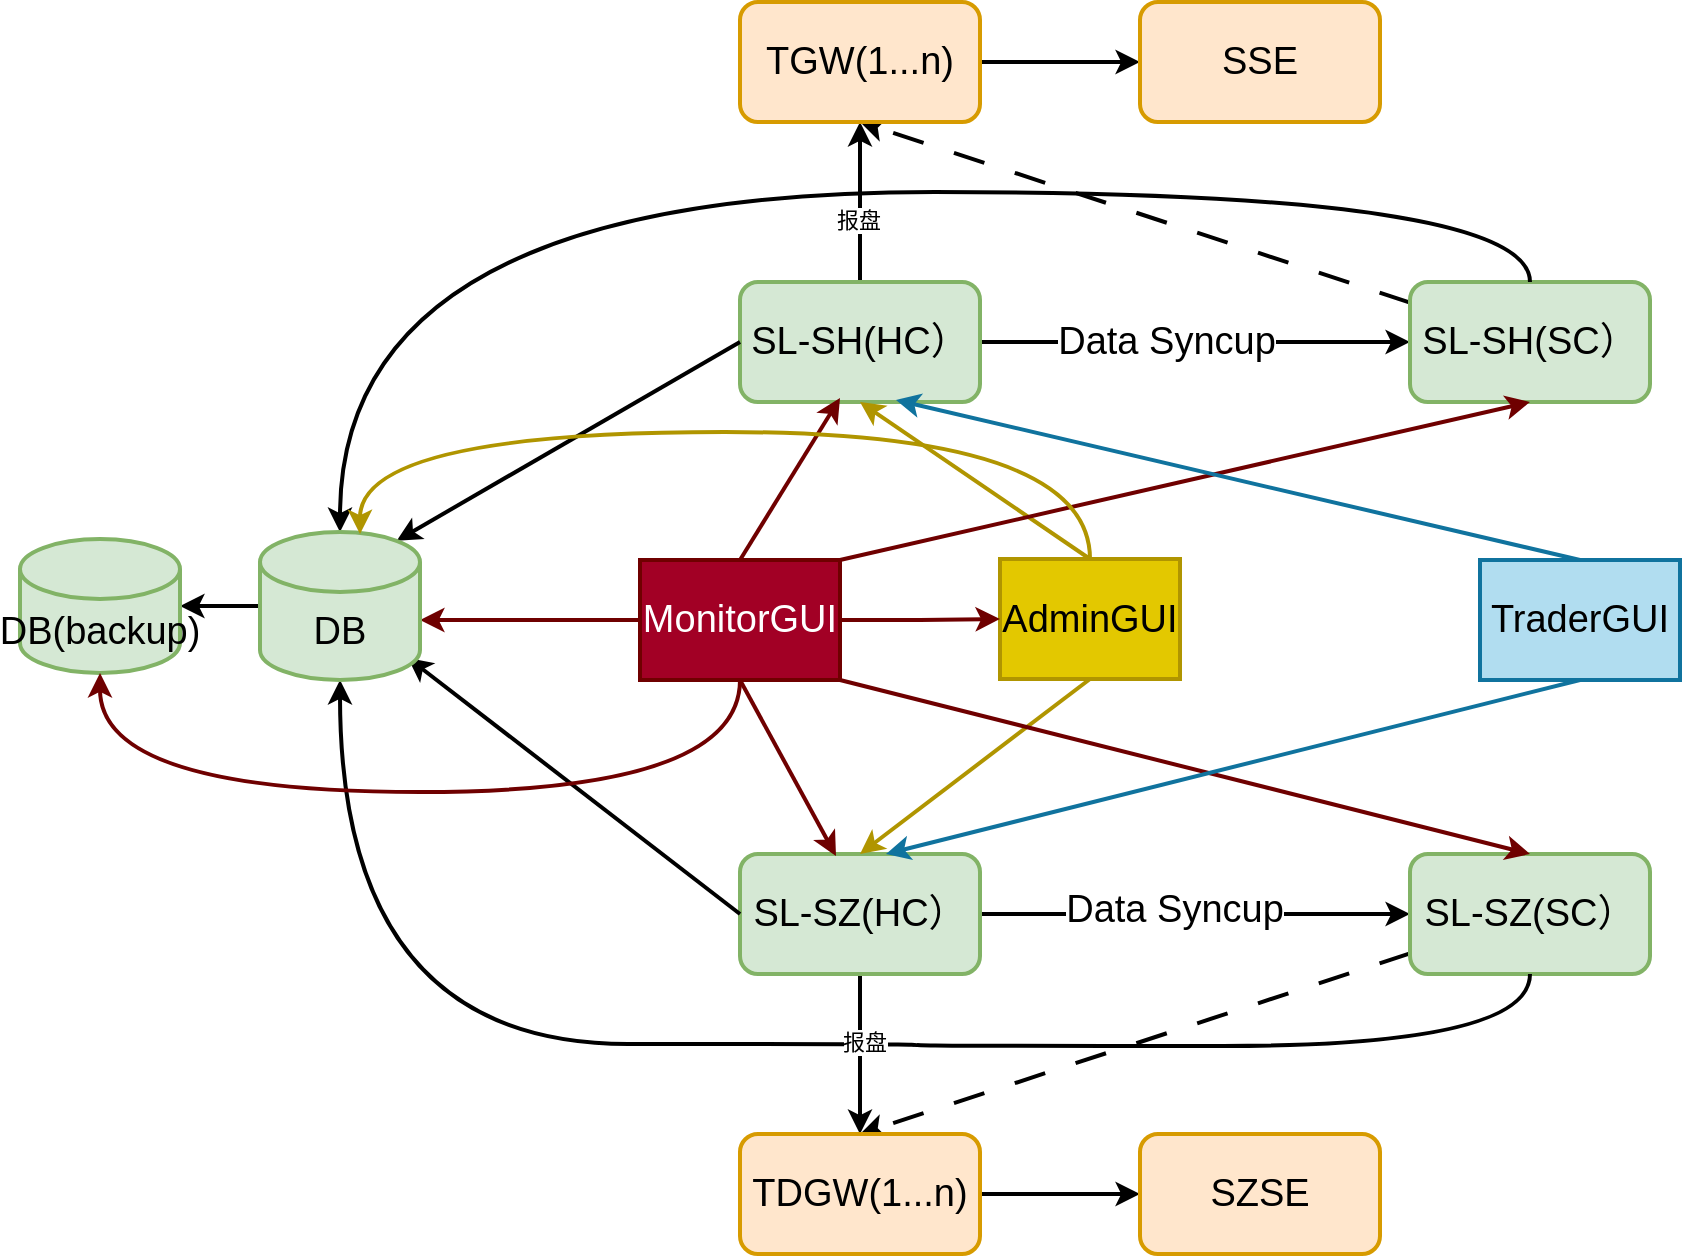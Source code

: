 <mxfile version="27.0.8">
  <diagram name="第 1 页" id="VLdYySuV63HT6oiFDr6q">
    <mxGraphModel dx="2179" dy="740" grid="1" gridSize="10" guides="1" tooltips="1" connect="1" arrows="1" fold="1" page="1" pageScale="1" pageWidth="827" pageHeight="1169" math="0" shadow="0">
      <root>
        <mxCell id="0" />
        <mxCell id="1" parent="0" />
        <mxCell id="ZEnxgTMkqMP-iI-oMMKd-3" value="" style="edgeStyle=orthogonalEdgeStyle;rounded=0;orthogonalLoop=1;jettySize=auto;html=1;strokeWidth=2;fontSize=19;" edge="1" parent="1" source="ZEnxgTMkqMP-iI-oMMKd-1" target="ZEnxgTMkqMP-iI-oMMKd-2">
          <mxGeometry relative="1" as="geometry" />
        </mxCell>
        <mxCell id="ZEnxgTMkqMP-iI-oMMKd-44" value="Data Syncup" style="edgeLabel;html=1;align=center;verticalAlign=middle;resizable=0;points=[];fontSize=19;" vertex="1" connectable="0" parent="ZEnxgTMkqMP-iI-oMMKd-3">
          <mxGeometry x="-0.135" relative="1" as="geometry">
            <mxPoint as="offset" />
          </mxGeometry>
        </mxCell>
        <mxCell id="ZEnxgTMkqMP-iI-oMMKd-39" value="" style="edgeStyle=orthogonalEdgeStyle;rounded=0;orthogonalLoop=1;jettySize=auto;html=1;strokeWidth=2;fontSize=19;" edge="1" parent="1" source="ZEnxgTMkqMP-iI-oMMKd-1" target="ZEnxgTMkqMP-iI-oMMKd-38">
          <mxGeometry relative="1" as="geometry" />
        </mxCell>
        <mxCell id="ZEnxgTMkqMP-iI-oMMKd-48" value="报盘" style="edgeLabel;html=1;align=center;verticalAlign=middle;resizable=0;points=[];" vertex="1" connectable="0" parent="ZEnxgTMkqMP-iI-oMMKd-39">
          <mxGeometry x="-0.225" y="1" relative="1" as="geometry">
            <mxPoint as="offset" />
          </mxGeometry>
        </mxCell>
        <mxCell id="ZEnxgTMkqMP-iI-oMMKd-1" value="SL-SH(HC）" style="rounded=1;whiteSpace=wrap;html=1;strokeWidth=2;fontSize=19;fillColor=#d5e8d4;strokeColor=#82b366;" vertex="1" parent="1">
          <mxGeometry x="230" y="185" width="120" height="60" as="geometry" />
        </mxCell>
        <mxCell id="ZEnxgTMkqMP-iI-oMMKd-46" style="rounded=0;orthogonalLoop=1;jettySize=auto;html=1;entryX=0.5;entryY=1;entryDx=0;entryDy=0;strokeWidth=2;dashed=1;dashPattern=8 8;" edge="1" parent="1" source="ZEnxgTMkqMP-iI-oMMKd-2" target="ZEnxgTMkqMP-iI-oMMKd-38">
          <mxGeometry relative="1" as="geometry" />
        </mxCell>
        <mxCell id="ZEnxgTMkqMP-iI-oMMKd-2" value="SL-SH(SC）" style="rounded=1;whiteSpace=wrap;html=1;strokeWidth=2;fontSize=19;fillColor=#d5e8d4;strokeColor=#82b366;" vertex="1" parent="1">
          <mxGeometry x="565" y="185" width="120" height="60" as="geometry" />
        </mxCell>
        <mxCell id="ZEnxgTMkqMP-iI-oMMKd-34" style="edgeStyle=orthogonalEdgeStyle;rounded=0;orthogonalLoop=1;jettySize=auto;html=1;entryX=0;entryY=0.5;entryDx=0;entryDy=0;strokeWidth=2;fontSize=19;" edge="1" parent="1" source="ZEnxgTMkqMP-iI-oMMKd-4" target="ZEnxgTMkqMP-iI-oMMKd-6">
          <mxGeometry relative="1" as="geometry" />
        </mxCell>
        <mxCell id="ZEnxgTMkqMP-iI-oMMKd-45" value="Data Syncup" style="edgeLabel;html=1;align=center;verticalAlign=middle;resizable=0;points=[];fontSize=19;" vertex="1" connectable="0" parent="ZEnxgTMkqMP-iI-oMMKd-34">
          <mxGeometry x="-0.098" y="4" relative="1" as="geometry">
            <mxPoint y="2" as="offset" />
          </mxGeometry>
        </mxCell>
        <mxCell id="ZEnxgTMkqMP-iI-oMMKd-37" value="" style="edgeStyle=orthogonalEdgeStyle;rounded=0;orthogonalLoop=1;jettySize=auto;html=1;strokeWidth=2;fontSize=19;" edge="1" parent="1" source="ZEnxgTMkqMP-iI-oMMKd-4" target="ZEnxgTMkqMP-iI-oMMKd-36">
          <mxGeometry relative="1" as="geometry" />
        </mxCell>
        <mxCell id="ZEnxgTMkqMP-iI-oMMKd-4" value="SL-SZ(HC）" style="rounded=1;whiteSpace=wrap;html=1;strokeWidth=2;fontSize=19;fillColor=#d5e8d4;strokeColor=#82b366;" vertex="1" parent="1">
          <mxGeometry x="230" y="471" width="120" height="60" as="geometry" />
        </mxCell>
        <mxCell id="ZEnxgTMkqMP-iI-oMMKd-47" style="rounded=0;orthogonalLoop=1;jettySize=auto;html=1;entryX=0.5;entryY=0;entryDx=0;entryDy=0;strokeWidth=2;dashed=1;dashPattern=8 8;" edge="1" parent="1" source="ZEnxgTMkqMP-iI-oMMKd-6" target="ZEnxgTMkqMP-iI-oMMKd-36">
          <mxGeometry relative="1" as="geometry" />
        </mxCell>
        <mxCell id="ZEnxgTMkqMP-iI-oMMKd-6" value="SL-SZ(SC）" style="rounded=1;whiteSpace=wrap;html=1;strokeWidth=2;fontSize=19;fillColor=#d5e8d4;strokeColor=#82b366;" vertex="1" parent="1">
          <mxGeometry x="565" y="471" width="120" height="60" as="geometry" />
        </mxCell>
        <mxCell id="ZEnxgTMkqMP-iI-oMMKd-20" style="rounded=0;orthogonalLoop=1;jettySize=auto;html=1;exitX=0.5;exitY=0;exitDx=0;exitDy=0;entryX=0.5;entryY=1;entryDx=0;entryDy=0;strokeWidth=2;fontSize=19;fillColor=#e3c800;strokeColor=#B09500;" edge="1" parent="1" source="ZEnxgTMkqMP-iI-oMMKd-8" target="ZEnxgTMkqMP-iI-oMMKd-1">
          <mxGeometry relative="1" as="geometry" />
        </mxCell>
        <mxCell id="ZEnxgTMkqMP-iI-oMMKd-21" style="rounded=0;orthogonalLoop=1;jettySize=auto;html=1;exitX=0.5;exitY=1;exitDx=0;exitDy=0;entryX=0.5;entryY=0;entryDx=0;entryDy=0;strokeWidth=2;fontSize=19;fillColor=#e3c800;strokeColor=#B09500;" edge="1" parent="1" source="ZEnxgTMkqMP-iI-oMMKd-8" target="ZEnxgTMkqMP-iI-oMMKd-4">
          <mxGeometry relative="1" as="geometry" />
        </mxCell>
        <mxCell id="ZEnxgTMkqMP-iI-oMMKd-8" value="AdminGUI" style="rounded=0;whiteSpace=wrap;html=1;strokeWidth=2;fontSize=19;fillColor=#e3c800;strokeColor=#B09500;fontColor=#000000;" vertex="1" parent="1">
          <mxGeometry x="360" y="323.5" width="90" height="60" as="geometry" />
        </mxCell>
        <mxCell id="ZEnxgTMkqMP-iI-oMMKd-9" value="TraderGUI" style="rounded=0;whiteSpace=wrap;html=1;strokeWidth=2;fontSize=19;fillColor=#b1ddf0;strokeColor=#10739e;" vertex="1" parent="1">
          <mxGeometry x="600" y="324" width="100" height="60" as="geometry" />
        </mxCell>
        <mxCell id="ZEnxgTMkqMP-iI-oMMKd-28" style="edgeStyle=orthogonalEdgeStyle;rounded=0;orthogonalLoop=1;jettySize=auto;html=1;entryX=1;entryY=0.595;entryDx=0;entryDy=0;entryPerimeter=0;strokeWidth=2;fontSize=19;fillColor=#a20025;strokeColor=#6F0000;" edge="1" parent="1" source="ZEnxgTMkqMP-iI-oMMKd-11" target="ZEnxgTMkqMP-iI-oMMKd-13">
          <mxGeometry relative="1" as="geometry">
            <mxPoint x="80" y="354" as="targetPoint" />
          </mxGeometry>
        </mxCell>
        <mxCell id="ZEnxgTMkqMP-iI-oMMKd-30" style="rounded=0;orthogonalLoop=1;jettySize=auto;html=1;entryX=0.5;entryY=1;entryDx=0;entryDy=0;exitX=1;exitY=0;exitDx=0;exitDy=0;strokeWidth=2;fontSize=19;fillColor=#a20025;strokeColor=#6F0000;" edge="1" parent="1" source="ZEnxgTMkqMP-iI-oMMKd-11" target="ZEnxgTMkqMP-iI-oMMKd-2">
          <mxGeometry relative="1" as="geometry">
            <mxPoint x="610" y="250" as="targetPoint" />
          </mxGeometry>
        </mxCell>
        <mxCell id="ZEnxgTMkqMP-iI-oMMKd-31" style="rounded=0;orthogonalLoop=1;jettySize=auto;html=1;exitX=1;exitY=1;exitDx=0;exitDy=0;entryX=0.5;entryY=0;entryDx=0;entryDy=0;strokeWidth=2;fontSize=19;fillColor=#a20025;strokeColor=#6F0000;" edge="1" parent="1" source="ZEnxgTMkqMP-iI-oMMKd-11" target="ZEnxgTMkqMP-iI-oMMKd-6">
          <mxGeometry relative="1" as="geometry" />
        </mxCell>
        <mxCell id="ZEnxgTMkqMP-iI-oMMKd-32" style="edgeStyle=orthogonalEdgeStyle;rounded=0;orthogonalLoop=1;jettySize=auto;html=1;exitX=1;exitY=0.5;exitDx=0;exitDy=0;entryX=0;entryY=0.5;entryDx=0;entryDy=0;strokeWidth=2;fontSize=19;fillColor=#a20025;strokeColor=#6F0000;" edge="1" parent="1" source="ZEnxgTMkqMP-iI-oMMKd-11" target="ZEnxgTMkqMP-iI-oMMKd-8">
          <mxGeometry relative="1" as="geometry" />
        </mxCell>
        <mxCell id="ZEnxgTMkqMP-iI-oMMKd-11" value="MonitorGUI" style="rounded=0;whiteSpace=wrap;html=1;strokeWidth=2;fontSize=19;fillColor=#a20025;strokeColor=#6F0000;fontColor=#ffffff;" vertex="1" parent="1">
          <mxGeometry x="180" y="324" width="100" height="60" as="geometry" />
        </mxCell>
        <mxCell id="ZEnxgTMkqMP-iI-oMMKd-15" value="" style="edgeStyle=orthogonalEdgeStyle;rounded=0;orthogonalLoop=1;jettySize=auto;html=1;strokeWidth=2;fontSize=19;" edge="1" parent="1" source="ZEnxgTMkqMP-iI-oMMKd-13" target="ZEnxgTMkqMP-iI-oMMKd-14">
          <mxGeometry relative="1" as="geometry" />
        </mxCell>
        <mxCell id="ZEnxgTMkqMP-iI-oMMKd-16" style="rounded=0;orthogonalLoop=1;jettySize=auto;html=1;entryX=0;entryY=0.5;entryDx=0;entryDy=0;exitX=0.925;exitY=0.851;exitDx=0;exitDy=0;exitPerimeter=0;strokeWidth=2;fontSize=19;endArrow=none;startFill=1;startArrow=classic;" edge="1" parent="1" source="ZEnxgTMkqMP-iI-oMMKd-13" target="ZEnxgTMkqMP-iI-oMMKd-4">
          <mxGeometry relative="1" as="geometry" />
        </mxCell>
        <mxCell id="ZEnxgTMkqMP-iI-oMMKd-17" style="edgeStyle=orthogonalEdgeStyle;rounded=0;orthogonalLoop=1;jettySize=auto;html=1;entryX=0.5;entryY=1;entryDx=0;entryDy=0;curved=1;exitX=0.5;exitY=1;exitDx=0;exitDy=0;exitPerimeter=0;strokeWidth=2;fontSize=19;endArrow=none;startFill=1;startArrow=classic;" edge="1" parent="1" source="ZEnxgTMkqMP-iI-oMMKd-13" target="ZEnxgTMkqMP-iI-oMMKd-6">
          <mxGeometry relative="1" as="geometry">
            <mxPoint x="30" y="400" as="sourcePoint" />
            <mxPoint x="625" y="547" as="targetPoint" />
            <Array as="points">
              <mxPoint x="30" y="566" />
              <mxPoint x="318" y="566" />
              <mxPoint x="318" y="567" />
              <mxPoint x="625" y="567" />
            </Array>
          </mxGeometry>
        </mxCell>
        <mxCell id="ZEnxgTMkqMP-iI-oMMKd-49" value="报盘" style="edgeLabel;html=1;align=center;verticalAlign=middle;resizable=0;points=[];" vertex="1" connectable="0" parent="ZEnxgTMkqMP-iI-oMMKd-17">
          <mxGeometry x="0.091" y="1" relative="1" as="geometry">
            <mxPoint as="offset" />
          </mxGeometry>
        </mxCell>
        <mxCell id="ZEnxgTMkqMP-iI-oMMKd-18" style="rounded=0;orthogonalLoop=1;jettySize=auto;html=1;exitX=0.855;exitY=0;exitDx=0;exitDy=4.35;exitPerimeter=0;entryX=0;entryY=0.5;entryDx=0;entryDy=0;strokeWidth=2;fontSize=19;endArrow=none;startFill=1;startArrow=classic;" edge="1" parent="1" source="ZEnxgTMkqMP-iI-oMMKd-13" target="ZEnxgTMkqMP-iI-oMMKd-1">
          <mxGeometry relative="1" as="geometry" />
        </mxCell>
        <mxCell id="ZEnxgTMkqMP-iI-oMMKd-19" style="edgeStyle=orthogonalEdgeStyle;rounded=0;orthogonalLoop=1;jettySize=auto;html=1;exitX=0.5;exitY=0;exitDx=0;exitDy=0;exitPerimeter=0;entryX=0.5;entryY=0;entryDx=0;entryDy=0;curved=1;strokeWidth=2;fontSize=19;endArrow=none;startFill=1;startArrow=classic;" edge="1" parent="1" source="ZEnxgTMkqMP-iI-oMMKd-13" target="ZEnxgTMkqMP-iI-oMMKd-2">
          <mxGeometry relative="1" as="geometry">
            <Array as="points">
              <mxPoint x="30" y="140" />
              <mxPoint x="625" y="140" />
            </Array>
          </mxGeometry>
        </mxCell>
        <mxCell id="ZEnxgTMkqMP-iI-oMMKd-13" value="DB" style="shape=cylinder3;whiteSpace=wrap;html=1;boundedLbl=1;backgroundOutline=1;size=15;strokeWidth=2;fontSize=19;fillColor=#d5e8d4;strokeColor=#82b366;" vertex="1" parent="1">
          <mxGeometry x="-10" y="310" width="80" height="74" as="geometry" />
        </mxCell>
        <mxCell id="ZEnxgTMkqMP-iI-oMMKd-14" value="DB(backup)" style="shape=cylinder3;whiteSpace=wrap;html=1;boundedLbl=1;backgroundOutline=1;size=15;strokeWidth=2;fontSize=19;fillColor=#d5e8d4;strokeColor=#82b366;" vertex="1" parent="1">
          <mxGeometry x="-130" y="313.5" width="80" height="67" as="geometry" />
        </mxCell>
        <mxCell id="ZEnxgTMkqMP-iI-oMMKd-22" style="rounded=0;orthogonalLoop=1;jettySize=auto;html=1;exitX=0.5;exitY=0;exitDx=0;exitDy=0;entryX=0.65;entryY=0.983;entryDx=0;entryDy=0;entryPerimeter=0;strokeWidth=2;fontSize=19;fillColor=#b1ddf0;strokeColor=#10739e;" edge="1" parent="1" source="ZEnxgTMkqMP-iI-oMMKd-9" target="ZEnxgTMkqMP-iI-oMMKd-1">
          <mxGeometry relative="1" as="geometry" />
        </mxCell>
        <mxCell id="ZEnxgTMkqMP-iI-oMMKd-23" style="rounded=0;orthogonalLoop=1;jettySize=auto;html=1;exitX=0.5;exitY=1;exitDx=0;exitDy=0;entryX=0.608;entryY=0;entryDx=0;entryDy=0;entryPerimeter=0;strokeWidth=2;fontSize=19;fillColor=#b1ddf0;strokeColor=#10739e;" edge="1" parent="1" source="ZEnxgTMkqMP-iI-oMMKd-9" target="ZEnxgTMkqMP-iI-oMMKd-4">
          <mxGeometry relative="1" as="geometry" />
        </mxCell>
        <mxCell id="ZEnxgTMkqMP-iI-oMMKd-26" style="rounded=0;orthogonalLoop=1;jettySize=auto;html=1;exitX=0.5;exitY=1;exitDx=0;exitDy=0;entryX=0.4;entryY=0.017;entryDx=0;entryDy=0;entryPerimeter=0;strokeWidth=2;fontSize=19;fillColor=#a20025;strokeColor=#6F0000;" edge="1" parent="1" source="ZEnxgTMkqMP-iI-oMMKd-11" target="ZEnxgTMkqMP-iI-oMMKd-4">
          <mxGeometry relative="1" as="geometry" />
        </mxCell>
        <mxCell id="ZEnxgTMkqMP-iI-oMMKd-27" style="rounded=0;orthogonalLoop=1;jettySize=auto;html=1;exitX=0.5;exitY=0;exitDx=0;exitDy=0;strokeWidth=2;fontSize=19;fillColor=#a20025;strokeColor=#6F0000;" edge="1" parent="1" source="ZEnxgTMkqMP-iI-oMMKd-11">
          <mxGeometry relative="1" as="geometry">
            <mxPoint x="280" y="243" as="targetPoint" />
          </mxGeometry>
        </mxCell>
        <mxCell id="ZEnxgTMkqMP-iI-oMMKd-29" style="edgeStyle=orthogonalEdgeStyle;rounded=0;orthogonalLoop=1;jettySize=auto;html=1;entryX=0.5;entryY=1;entryDx=0;entryDy=0;entryPerimeter=0;strokeWidth=2;fontSize=19;curved=1;fillColor=#a20025;strokeColor=#6F0000;" edge="1" parent="1" source="ZEnxgTMkqMP-iI-oMMKd-11" target="ZEnxgTMkqMP-iI-oMMKd-14">
          <mxGeometry relative="1" as="geometry">
            <Array as="points">
              <mxPoint x="230" y="440" />
              <mxPoint x="-90" y="440" />
            </Array>
          </mxGeometry>
        </mxCell>
        <mxCell id="ZEnxgTMkqMP-iI-oMMKd-35" style="edgeStyle=orthogonalEdgeStyle;rounded=0;orthogonalLoop=1;jettySize=auto;html=1;entryX=0.625;entryY=0.014;entryDx=0;entryDy=0;entryPerimeter=0;strokeWidth=2;fontSize=19;curved=1;fillColor=#e3c800;strokeColor=#B09500;" edge="1" parent="1" source="ZEnxgTMkqMP-iI-oMMKd-8" target="ZEnxgTMkqMP-iI-oMMKd-13">
          <mxGeometry relative="1" as="geometry">
            <Array as="points">
              <mxPoint x="405" y="260" />
              <mxPoint x="40" y="260" />
            </Array>
          </mxGeometry>
        </mxCell>
        <mxCell id="ZEnxgTMkqMP-iI-oMMKd-43" value="" style="edgeStyle=orthogonalEdgeStyle;rounded=0;orthogonalLoop=1;jettySize=auto;html=1;strokeWidth=2;fontSize=19;" edge="1" parent="1" source="ZEnxgTMkqMP-iI-oMMKd-36" target="ZEnxgTMkqMP-iI-oMMKd-42">
          <mxGeometry relative="1" as="geometry" />
        </mxCell>
        <mxCell id="ZEnxgTMkqMP-iI-oMMKd-36" value="TDGW(1...n)" style="rounded=1;whiteSpace=wrap;html=1;strokeWidth=2;fontSize=19;fillColor=#ffe6cc;strokeColor=#d79b00;" vertex="1" parent="1">
          <mxGeometry x="230" y="611" width="120" height="60" as="geometry" />
        </mxCell>
        <mxCell id="ZEnxgTMkqMP-iI-oMMKd-41" value="" style="edgeStyle=orthogonalEdgeStyle;rounded=0;orthogonalLoop=1;jettySize=auto;html=1;strokeWidth=2;fontSize=19;" edge="1" parent="1" source="ZEnxgTMkqMP-iI-oMMKd-38" target="ZEnxgTMkqMP-iI-oMMKd-40">
          <mxGeometry relative="1" as="geometry" />
        </mxCell>
        <mxCell id="ZEnxgTMkqMP-iI-oMMKd-38" value="TGW(1...n)" style="rounded=1;whiteSpace=wrap;html=1;strokeWidth=2;fontSize=19;fillColor=#ffe6cc;strokeColor=#d79b00;" vertex="1" parent="1">
          <mxGeometry x="230" y="45" width="120" height="60" as="geometry" />
        </mxCell>
        <mxCell id="ZEnxgTMkqMP-iI-oMMKd-40" value="SSE" style="rounded=1;whiteSpace=wrap;html=1;strokeWidth=2;fontSize=19;fillColor=#ffe6cc;strokeColor=#d79b00;" vertex="1" parent="1">
          <mxGeometry x="430" y="45" width="120" height="60" as="geometry" />
        </mxCell>
        <mxCell id="ZEnxgTMkqMP-iI-oMMKd-42" value="SZSE" style="rounded=1;whiteSpace=wrap;html=1;strokeWidth=2;fontSize=19;fillColor=#ffe6cc;strokeColor=#d79b00;" vertex="1" parent="1">
          <mxGeometry x="430" y="611" width="120" height="60" as="geometry" />
        </mxCell>
      </root>
    </mxGraphModel>
  </diagram>
</mxfile>

